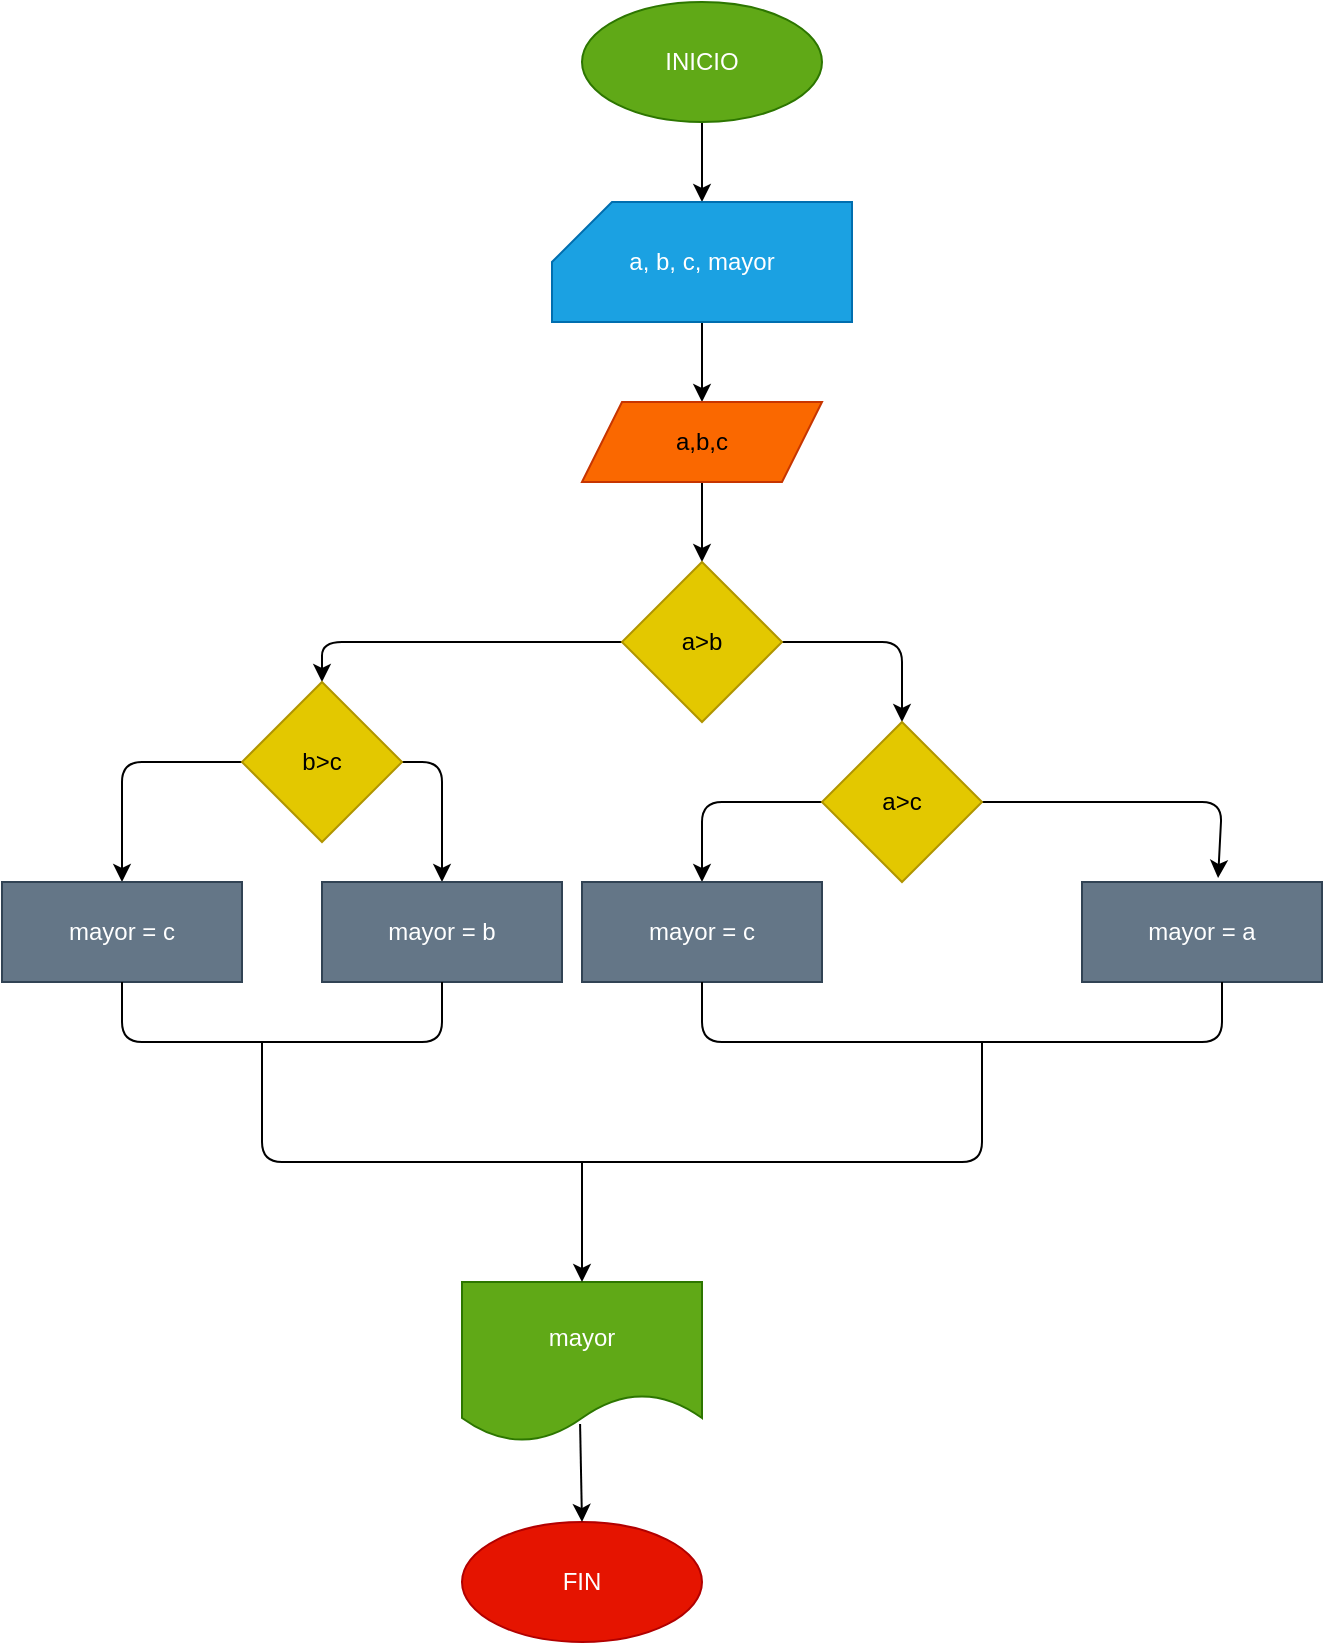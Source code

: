 <mxfile>
    <diagram id="MIHKY6Xe048n8Xs_UQhR" name="Página-1">
        <mxGraphModel dx="1477" dy="409" grid="1" gridSize="10" guides="1" tooltips="1" connect="1" arrows="1" fold="1" page="1" pageScale="1" pageWidth="827" pageHeight="1169" math="0" shadow="0">
            <root>
                <mxCell id="0"/>
                <mxCell id="1" parent="0"/>
                <mxCell id="25" style="edgeStyle=none;html=1;exitX=0.5;exitY=1;exitDx=0;exitDy=0;entryX=0.5;entryY=0;entryDx=0;entryDy=0;entryPerimeter=0;" edge="1" parent="1" source="2" target="4">
                    <mxGeometry relative="1" as="geometry"/>
                </mxCell>
                <mxCell id="2" value="INICIO" style="ellipse;whiteSpace=wrap;html=1;fillColor=#60a917;fontColor=#ffffff;strokeColor=#2D7600;" vertex="1" parent="1">
                    <mxGeometry x="280" width="120" height="60" as="geometry"/>
                </mxCell>
                <mxCell id="26" style="edgeStyle=none;html=1;exitX=0.5;exitY=1;exitDx=0;exitDy=0;exitPerimeter=0;entryX=0.5;entryY=0;entryDx=0;entryDy=0;" edge="1" parent="1" source="4" target="5">
                    <mxGeometry relative="1" as="geometry"/>
                </mxCell>
                <mxCell id="4" value="a, b, c, mayor" style="shape=card;whiteSpace=wrap;html=1;fillColor=#1ba1e2;fontColor=#ffffff;strokeColor=#006EAF;" vertex="1" parent="1">
                    <mxGeometry x="265" y="100" width="150" height="60" as="geometry"/>
                </mxCell>
                <mxCell id="27" style="edgeStyle=none;html=1;exitX=0.5;exitY=1;exitDx=0;exitDy=0;entryX=0.5;entryY=0;entryDx=0;entryDy=0;" edge="1" parent="1" source="5" target="6">
                    <mxGeometry relative="1" as="geometry"/>
                </mxCell>
                <mxCell id="5" value="a,b,c" style="shape=parallelogram;perimeter=parallelogramPerimeter;whiteSpace=wrap;html=1;fixedSize=1;fillColor=#fa6800;fontColor=#000000;strokeColor=#C73500;" vertex="1" parent="1">
                    <mxGeometry x="280" y="200" width="120" height="40" as="geometry"/>
                </mxCell>
                <mxCell id="15" style="edgeStyle=none;html=1;exitX=0;exitY=0.5;exitDx=0;exitDy=0;entryX=0.5;entryY=0;entryDx=0;entryDy=0;" edge="1" parent="1" source="6" target="14">
                    <mxGeometry relative="1" as="geometry">
                        <mxPoint x="160" y="350" as="targetPoint"/>
                        <Array as="points">
                            <mxPoint x="150" y="320"/>
                        </Array>
                    </mxGeometry>
                </mxCell>
                <mxCell id="16" style="edgeStyle=none;html=1;exitX=1;exitY=0.5;exitDx=0;exitDy=0;entryX=0.5;entryY=0;entryDx=0;entryDy=0;" edge="1" parent="1" source="6" target="7">
                    <mxGeometry relative="1" as="geometry">
                        <Array as="points">
                            <mxPoint x="440" y="320"/>
                        </Array>
                    </mxGeometry>
                </mxCell>
                <mxCell id="6" value="a&amp;gt;b" style="rhombus;whiteSpace=wrap;html=1;fillColor=#e3c800;fontColor=#000000;strokeColor=#B09500;" vertex="1" parent="1">
                    <mxGeometry x="300" y="280" width="80" height="80" as="geometry"/>
                </mxCell>
                <mxCell id="9" value="" style="edgeStyle=none;html=1;entryX=0.567;entryY=-0.04;entryDx=0;entryDy=0;entryPerimeter=0;" edge="1" parent="1" source="7" target="8">
                    <mxGeometry relative="1" as="geometry">
                        <Array as="points">
                            <mxPoint x="600" y="400"/>
                        </Array>
                    </mxGeometry>
                </mxCell>
                <mxCell id="17" style="edgeStyle=none;html=1;exitX=0;exitY=0.5;exitDx=0;exitDy=0;entryX=0.5;entryY=0;entryDx=0;entryDy=0;" edge="1" parent="1" source="7" target="10">
                    <mxGeometry relative="1" as="geometry">
                        <Array as="points">
                            <mxPoint x="340" y="400"/>
                        </Array>
                    </mxGeometry>
                </mxCell>
                <mxCell id="7" value="a&amp;gt;c" style="rhombus;whiteSpace=wrap;html=1;fillColor=#e3c800;fontColor=#000000;strokeColor=#B09500;" vertex="1" parent="1">
                    <mxGeometry x="400" y="360" width="80" height="80" as="geometry"/>
                </mxCell>
                <mxCell id="8" value="mayor = a" style="whiteSpace=wrap;html=1;fillColor=#647687;strokeColor=#314354;fontColor=#ffffff;" vertex="1" parent="1">
                    <mxGeometry x="530" y="440" width="120" height="50" as="geometry"/>
                </mxCell>
                <mxCell id="10" value="mayor = c" style="whiteSpace=wrap;html=1;fillColor=#647687;strokeColor=#314354;fontColor=#ffffff;" vertex="1" parent="1">
                    <mxGeometry x="280" y="440" width="120" height="50" as="geometry"/>
                </mxCell>
                <mxCell id="21" style="edgeStyle=none;html=1;exitX=1;exitY=0.5;exitDx=0;exitDy=0;entryX=0.5;entryY=0;entryDx=0;entryDy=0;" edge="1" parent="1" source="14" target="18">
                    <mxGeometry relative="1" as="geometry">
                        <Array as="points">
                            <mxPoint x="210" y="380"/>
                        </Array>
                    </mxGeometry>
                </mxCell>
                <mxCell id="24" style="edgeStyle=none;html=1;exitX=0;exitY=0.5;exitDx=0;exitDy=0;entryX=0.5;entryY=0;entryDx=0;entryDy=0;" edge="1" parent="1" source="14" target="19">
                    <mxGeometry relative="1" as="geometry">
                        <Array as="points">
                            <mxPoint x="50" y="380"/>
                        </Array>
                    </mxGeometry>
                </mxCell>
                <mxCell id="14" value="b&amp;gt;c" style="rhombus;whiteSpace=wrap;html=1;fillColor=#e3c800;fontColor=#000000;strokeColor=#B09500;" vertex="1" parent="1">
                    <mxGeometry x="110" y="340" width="80" height="80" as="geometry"/>
                </mxCell>
                <mxCell id="18" value="mayor = b" style="whiteSpace=wrap;html=1;fillColor=#647687;strokeColor=#314354;fontColor=#ffffff;" vertex="1" parent="1">
                    <mxGeometry x="150" y="440" width="120" height="50" as="geometry"/>
                </mxCell>
                <mxCell id="19" value="mayor = c" style="whiteSpace=wrap;html=1;fillColor=#647687;strokeColor=#314354;fontColor=#ffffff;" vertex="1" parent="1">
                    <mxGeometry x="-10" y="440" width="120" height="50" as="geometry"/>
                </mxCell>
                <mxCell id="22" value="mayor" style="shape=document;whiteSpace=wrap;html=1;boundedLbl=1;fillColor=#60a917;fontColor=#ffffff;strokeColor=#2D7600;" vertex="1" parent="1">
                    <mxGeometry x="220" y="640" width="120" height="80" as="geometry"/>
                </mxCell>
                <mxCell id="23" value="FIN" style="ellipse;whiteSpace=wrap;html=1;fillColor=#e51400;fontColor=#ffffff;strokeColor=#B20000;" vertex="1" parent="1">
                    <mxGeometry x="220" y="760" width="120" height="60" as="geometry"/>
                </mxCell>
                <mxCell id="28" value="" style="endArrow=none;html=1;" edge="1" parent="1">
                    <mxGeometry width="50" height="50" relative="1" as="geometry">
                        <mxPoint x="120" y="520" as="sourcePoint"/>
                        <mxPoint x="480" y="520" as="targetPoint"/>
                        <Array as="points">
                            <mxPoint x="120" y="580"/>
                            <mxPoint x="480" y="580"/>
                        </Array>
                    </mxGeometry>
                </mxCell>
                <mxCell id="29" value="" style="endArrow=classic;html=1;entryX=0.5;entryY=0;entryDx=0;entryDy=0;" edge="1" parent="1" target="22">
                    <mxGeometry width="50" height="50" relative="1" as="geometry">
                        <mxPoint x="280" y="580" as="sourcePoint"/>
                        <mxPoint x="280" y="620" as="targetPoint"/>
                    </mxGeometry>
                </mxCell>
                <mxCell id="30" value="" style="endArrow=classic;html=1;entryX=0.5;entryY=0;entryDx=0;entryDy=0;exitX=0.492;exitY=0.888;exitDx=0;exitDy=0;exitPerimeter=0;" edge="1" parent="1" source="22" target="23">
                    <mxGeometry width="50" height="50" relative="1" as="geometry">
                        <mxPoint x="280" y="730" as="sourcePoint"/>
                        <mxPoint x="380" y="720" as="targetPoint"/>
                    </mxGeometry>
                </mxCell>
                <mxCell id="31" value="" style="endArrow=none;html=1;entryX=0.5;entryY=1;entryDx=0;entryDy=0;exitX=0.5;exitY=1;exitDx=0;exitDy=0;" edge="1" parent="1" source="19" target="18">
                    <mxGeometry width="50" height="50" relative="1" as="geometry">
                        <mxPoint x="30" y="510" as="sourcePoint"/>
                        <mxPoint x="350" y="510" as="targetPoint"/>
                        <Array as="points">
                            <mxPoint x="50" y="520"/>
                            <mxPoint x="210" y="520"/>
                        </Array>
                    </mxGeometry>
                </mxCell>
                <mxCell id="32" value="" style="endArrow=none;html=1;exitX=0.5;exitY=1;exitDx=0;exitDy=0;" edge="1" parent="1" source="10">
                    <mxGeometry width="50" height="50" relative="1" as="geometry">
                        <mxPoint x="340" y="510" as="sourcePoint"/>
                        <mxPoint x="600" y="490" as="targetPoint"/>
                        <Array as="points">
                            <mxPoint x="340" y="520"/>
                            <mxPoint x="600" y="520"/>
                        </Array>
                    </mxGeometry>
                </mxCell>
            </root>
        </mxGraphModel>
    </diagram>
</mxfile>